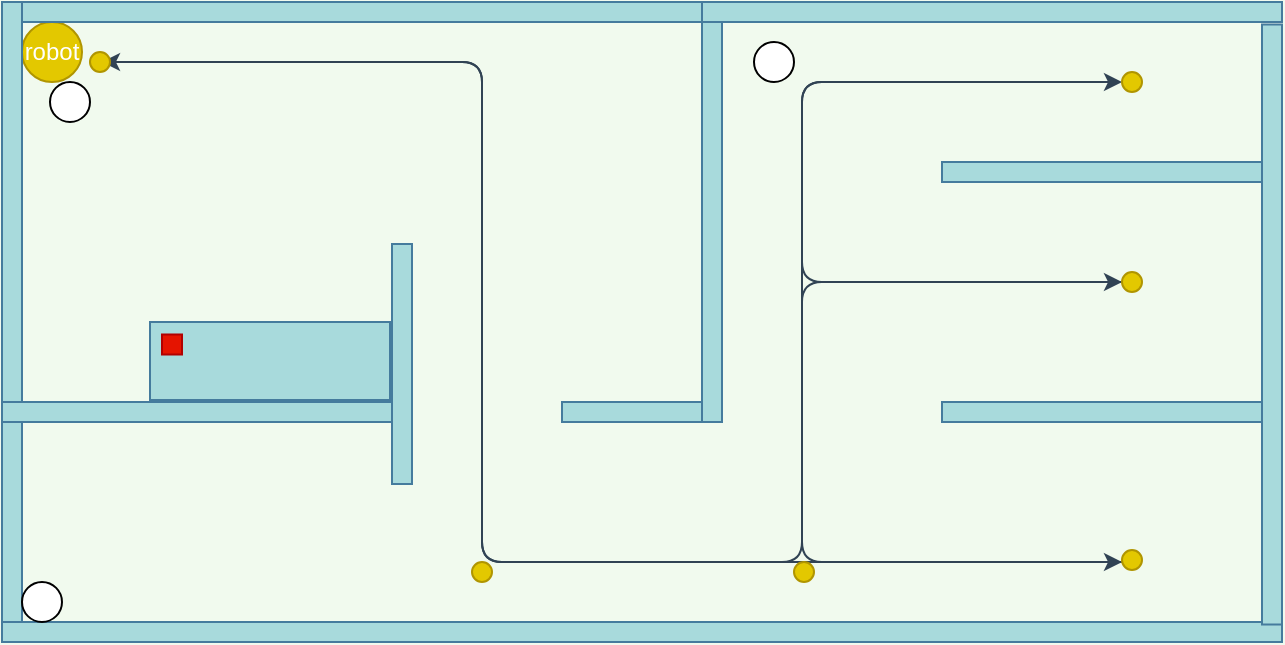 <mxfile>
    <diagram id="Os4OQ2AVHIz0DxEbQNlY" name="Page-1">
        <mxGraphModel dx="687" dy="166" grid="1" gridSize="10" guides="1" tooltips="1" connect="1" arrows="1" fold="1" page="1" pageScale="1" pageWidth="850" pageHeight="1100" background="#F1FAEE" math="0" shadow="0">
            <root>
                <mxCell id="0"/>
                <mxCell id="1" parent="0"/>
                <object label="robot" type="robot" collision_tag="stopEvent" id="robot">
                    <mxCell style="ellipse;whiteSpace=wrap;html=1;aspect=fixed;fillColor=#e3c800;strokeColor=#B09500;fontColor=#ffffff;" parent="1" vertex="1">
                        <mxGeometry x="130" y="50" width="30" height="30" as="geometry"/>
                    </mxCell>
                </object>
                <mxCell id="3" value="" style="rounded=0;whiteSpace=wrap;html=1;fillColor=#A8DADC;strokeColor=#457B9D;" parent="1" vertex="1">
                    <mxGeometry x="120" y="40" width="360" height="10" as="geometry"/>
                </mxCell>
                <mxCell id="4" value="" style="rounded=0;whiteSpace=wrap;html=1;fillColor=#A8DADC;strokeColor=#457B9D;rotation=90;" parent="1" vertex="1">
                    <mxGeometry x="-30" y="190" width="310" height="10" as="geometry"/>
                </mxCell>
                <mxCell id="5" value="" style="rounded=0;whiteSpace=wrap;html=1;fillColor=#A8DADC;strokeColor=#457B9D;" parent="1" vertex="1">
                    <mxGeometry x="120" y="240" width="200" height="10" as="geometry"/>
                </mxCell>
                <mxCell id="6" value="" style="rounded=0;whiteSpace=wrap;html=1;fillColor=#A8DADC;strokeColor=#457B9D;" parent="1" vertex="1">
                    <mxGeometry x="120" y="350" width="640" height="10" as="geometry"/>
                </mxCell>
                <mxCell id="7" value="" style="rounded=0;whiteSpace=wrap;html=1;fillColor=#A8DADC;strokeColor=#457B9D;" parent="1" vertex="1">
                    <mxGeometry x="400" y="240" width="80" height="10" as="geometry"/>
                </mxCell>
                <mxCell id="8" value="" style="rounded=0;whiteSpace=wrap;html=1;fillColor=#A8DADC;strokeColor=#457B9D;rotation=-90;" parent="1" vertex="1">
                    <mxGeometry x="371.25" y="141.25" width="207.5" height="10" as="geometry"/>
                </mxCell>
                <mxCell id="9" value="" style="rounded=0;whiteSpace=wrap;html=1;fillColor=#A8DADC;strokeColor=#457B9D;rotation=-90;" parent="1" vertex="1">
                    <mxGeometry x="260" y="216" width="120" height="10" as="geometry"/>
                </mxCell>
                <mxCell id="10" value="" style="rounded=0;whiteSpace=wrap;html=1;fillColor=#A8DADC;strokeColor=#457B9D;rotation=0;" parent="1" vertex="1">
                    <mxGeometry x="590" y="240" width="170" height="10" as="geometry"/>
                </mxCell>
                <mxCell id="11" value="" style="rounded=0;whiteSpace=wrap;html=1;fillColor=#A8DADC;strokeColor=#457B9D;rotation=0;" parent="1" vertex="1">
                    <mxGeometry x="590" y="120" width="170" height="10" as="geometry"/>
                </mxCell>
                <mxCell id="12" value="" style="rounded=0;whiteSpace=wrap;html=1;fillColor=#A8DADC;strokeColor=#457B9D;rotation=0;" parent="1" vertex="1">
                    <mxGeometry x="470" y="40" width="290" height="10" as="geometry"/>
                </mxCell>
                <mxCell id="13" value="" style="rounded=0;whiteSpace=wrap;html=1;fillColor=#A8DADC;strokeColor=#457B9D;rotation=90;" parent="1" vertex="1">
                    <mxGeometry x="605" y="196.25" width="300" height="10" as="geometry"/>
                </mxCell>
                <mxCell id="14" value="" style="rounded=0;whiteSpace=wrap;html=1;strokeColor=#457B9D;fillColor=#A8DADC;" parent="1" vertex="1">
                    <mxGeometry x="194" y="200" width="120" height="39" as="geometry"/>
                </mxCell>
                <object label="" name="medicine1" type="pickable" weight="0.2" id="medicine1">
                    <mxCell style="rounded=0;whiteSpace=wrap;html=1;strokeColor=#B20000;fillColor=#e51400;fontColor=#ffffff;" parent="1" vertex="1">
                        <mxGeometry x="200" y="206.25" width="10" height="10" as="geometry"/>
                    </mxCell>
                </object>
                <object label="" type="map-path" id="22">
                    <mxCell style="endArrow=classic;html=1;fillColor=#647687;strokeColor=#314354;" parent="1" edge="1">
                        <mxGeometry width="50" height="50" relative="1" as="geometry">
                            <mxPoint x="170" y="70" as="sourcePoint"/>
                            <mxPoint x="680" y="320" as="targetPoint"/>
                            <Array as="points">
                                <mxPoint x="360" y="70"/>
                                <mxPoint x="360" y="320"/>
                            </Array>
                        </mxGeometry>
                    </mxCell>
                </object>
                <object label="" type="map-path" id="28">
                    <mxCell style="endArrow=classic;html=1;fillColor=#647687;strokeColor=#314354;" parent="1" edge="1">
                        <mxGeometry width="50" height="50" relative="1" as="geometry">
                            <mxPoint x="680" y="320" as="sourcePoint"/>
                            <mxPoint x="680" y="180" as="targetPoint"/>
                            <Array as="points">
                                <mxPoint x="520" y="320"/>
                                <mxPoint x="520" y="180"/>
                            </Array>
                        </mxGeometry>
                    </mxCell>
                </object>
                <object label="" type="map-path" id="29">
                    <mxCell style="endArrow=classic;html=1;fillColor=#647687;strokeColor=#314354;" parent="1" edge="1">
                        <mxGeometry width="50" height="50" relative="1" as="geometry">
                            <mxPoint x="680" y="180" as="sourcePoint"/>
                            <mxPoint x="680" y="80" as="targetPoint"/>
                            <Array as="points">
                                <mxPoint x="520" y="180"/>
                                <mxPoint x="520" y="80"/>
                            </Array>
                        </mxGeometry>
                    </mxCell>
                </object>
                <object label="" type="map-path" id="31">
                    <mxCell style="endArrow=classic;html=1;fillColor=#647687;strokeColor=#314354;" parent="1" edge="1">
                        <mxGeometry width="50" height="50" relative="1" as="geometry">
                            <mxPoint x="670" y="80" as="sourcePoint"/>
                            <mxPoint x="170" y="70" as="targetPoint"/>
                            <Array as="points">
                                <mxPoint x="520" y="80"/>
                                <mxPoint x="520" y="320"/>
                                <mxPoint x="360" y="320"/>
                                <mxPoint x="360" y="70"/>
                            </Array>
                        </mxGeometry>
                    </mxCell>
                </object>
                <object label="" type="POI" tag="robotHome" id="32">
                    <mxCell style="ellipse;whiteSpace=wrap;html=1;aspect=fixed;fillColor=#e3c800;strokeColor=#B09500;fontColor=#ffffff;" parent="1" vertex="1">
                        <mxGeometry x="164" y="65" width="10" height="10" as="geometry"/>
                    </mxCell>
                </object>
                <object label="" type="POI" tag="intersection1" id="37">
                    <mxCell style="ellipse;whiteSpace=wrap;html=1;aspect=fixed;fillColor=#e3c800;strokeColor=#B09500;fontColor=#ffffff;" parent="1" vertex="1">
                        <mxGeometry x="355" y="320" width="10" height="10" as="geometry"/>
                    </mxCell>
                </object>
                <object label="" type="POI" tag="intersection2" id="38">
                    <mxCell style="ellipse;whiteSpace=wrap;html=1;aspect=fixed;fillColor=#e3c800;strokeColor=#B09500;fontColor=#ffffff;" parent="1" vertex="1">
                        <mxGeometry x="516" y="320" width="10" height="10" as="geometry"/>
                    </mxCell>
                </object>
                <object label="" type="POI" tag="patientRoom2" id="39">
                    <mxCell style="ellipse;whiteSpace=wrap;html=1;aspect=fixed;fillColor=#e3c800;strokeColor=#B09500;fontColor=#ffffff;" parent="1" vertex="1">
                        <mxGeometry x="680" y="314" width="10" height="10" as="geometry"/>
                    </mxCell>
                </object>
                <object label="" type="POI" tag="patientRoom3" id="40">
                    <mxCell style="ellipse;whiteSpace=wrap;html=1;aspect=fixed;fillColor=#e3c800;strokeColor=#B09500;fontColor=#ffffff;" parent="1" vertex="1">
                        <mxGeometry x="680" y="175" width="10" height="10" as="geometry"/>
                    </mxCell>
                </object>
                <object label="" type="POI" tag="patientRoom4" id="41">
                    <mxCell style="ellipse;whiteSpace=wrap;html=1;aspect=fixed;fillColor=#e3c800;strokeColor=#B09500;fontColor=#ffffff;" parent="1" vertex="1">
                        <mxGeometry x="680" y="75" width="10" height="10" as="geometry"/>
                    </mxCell>
                </object>
                <mxCell id="person1" value="" style="ellipse;whiteSpace=wrap;html=1;aspect=fixed;" parent="1" vertex="1">
                    <mxGeometry x="144" y="80" width="20" height="20" as="geometry"/>
                </mxCell>
                <mxCell id="person2" value="" style="ellipse;whiteSpace=wrap;html=1;aspect=fixed;" parent="1" vertex="1">
                    <mxGeometry x="130" y="330" width="20" height="20" as="geometry"/>
                </mxCell>
                <mxCell id="person3" value="" style="ellipse;whiteSpace=wrap;html=1;aspect=fixed;" parent="1" vertex="1">
                    <mxGeometry x="496" y="60" width="20" height="20" as="geometry"/>
                </mxCell>
            </root>
        </mxGraphModel>
    </diagram>
</mxfile>